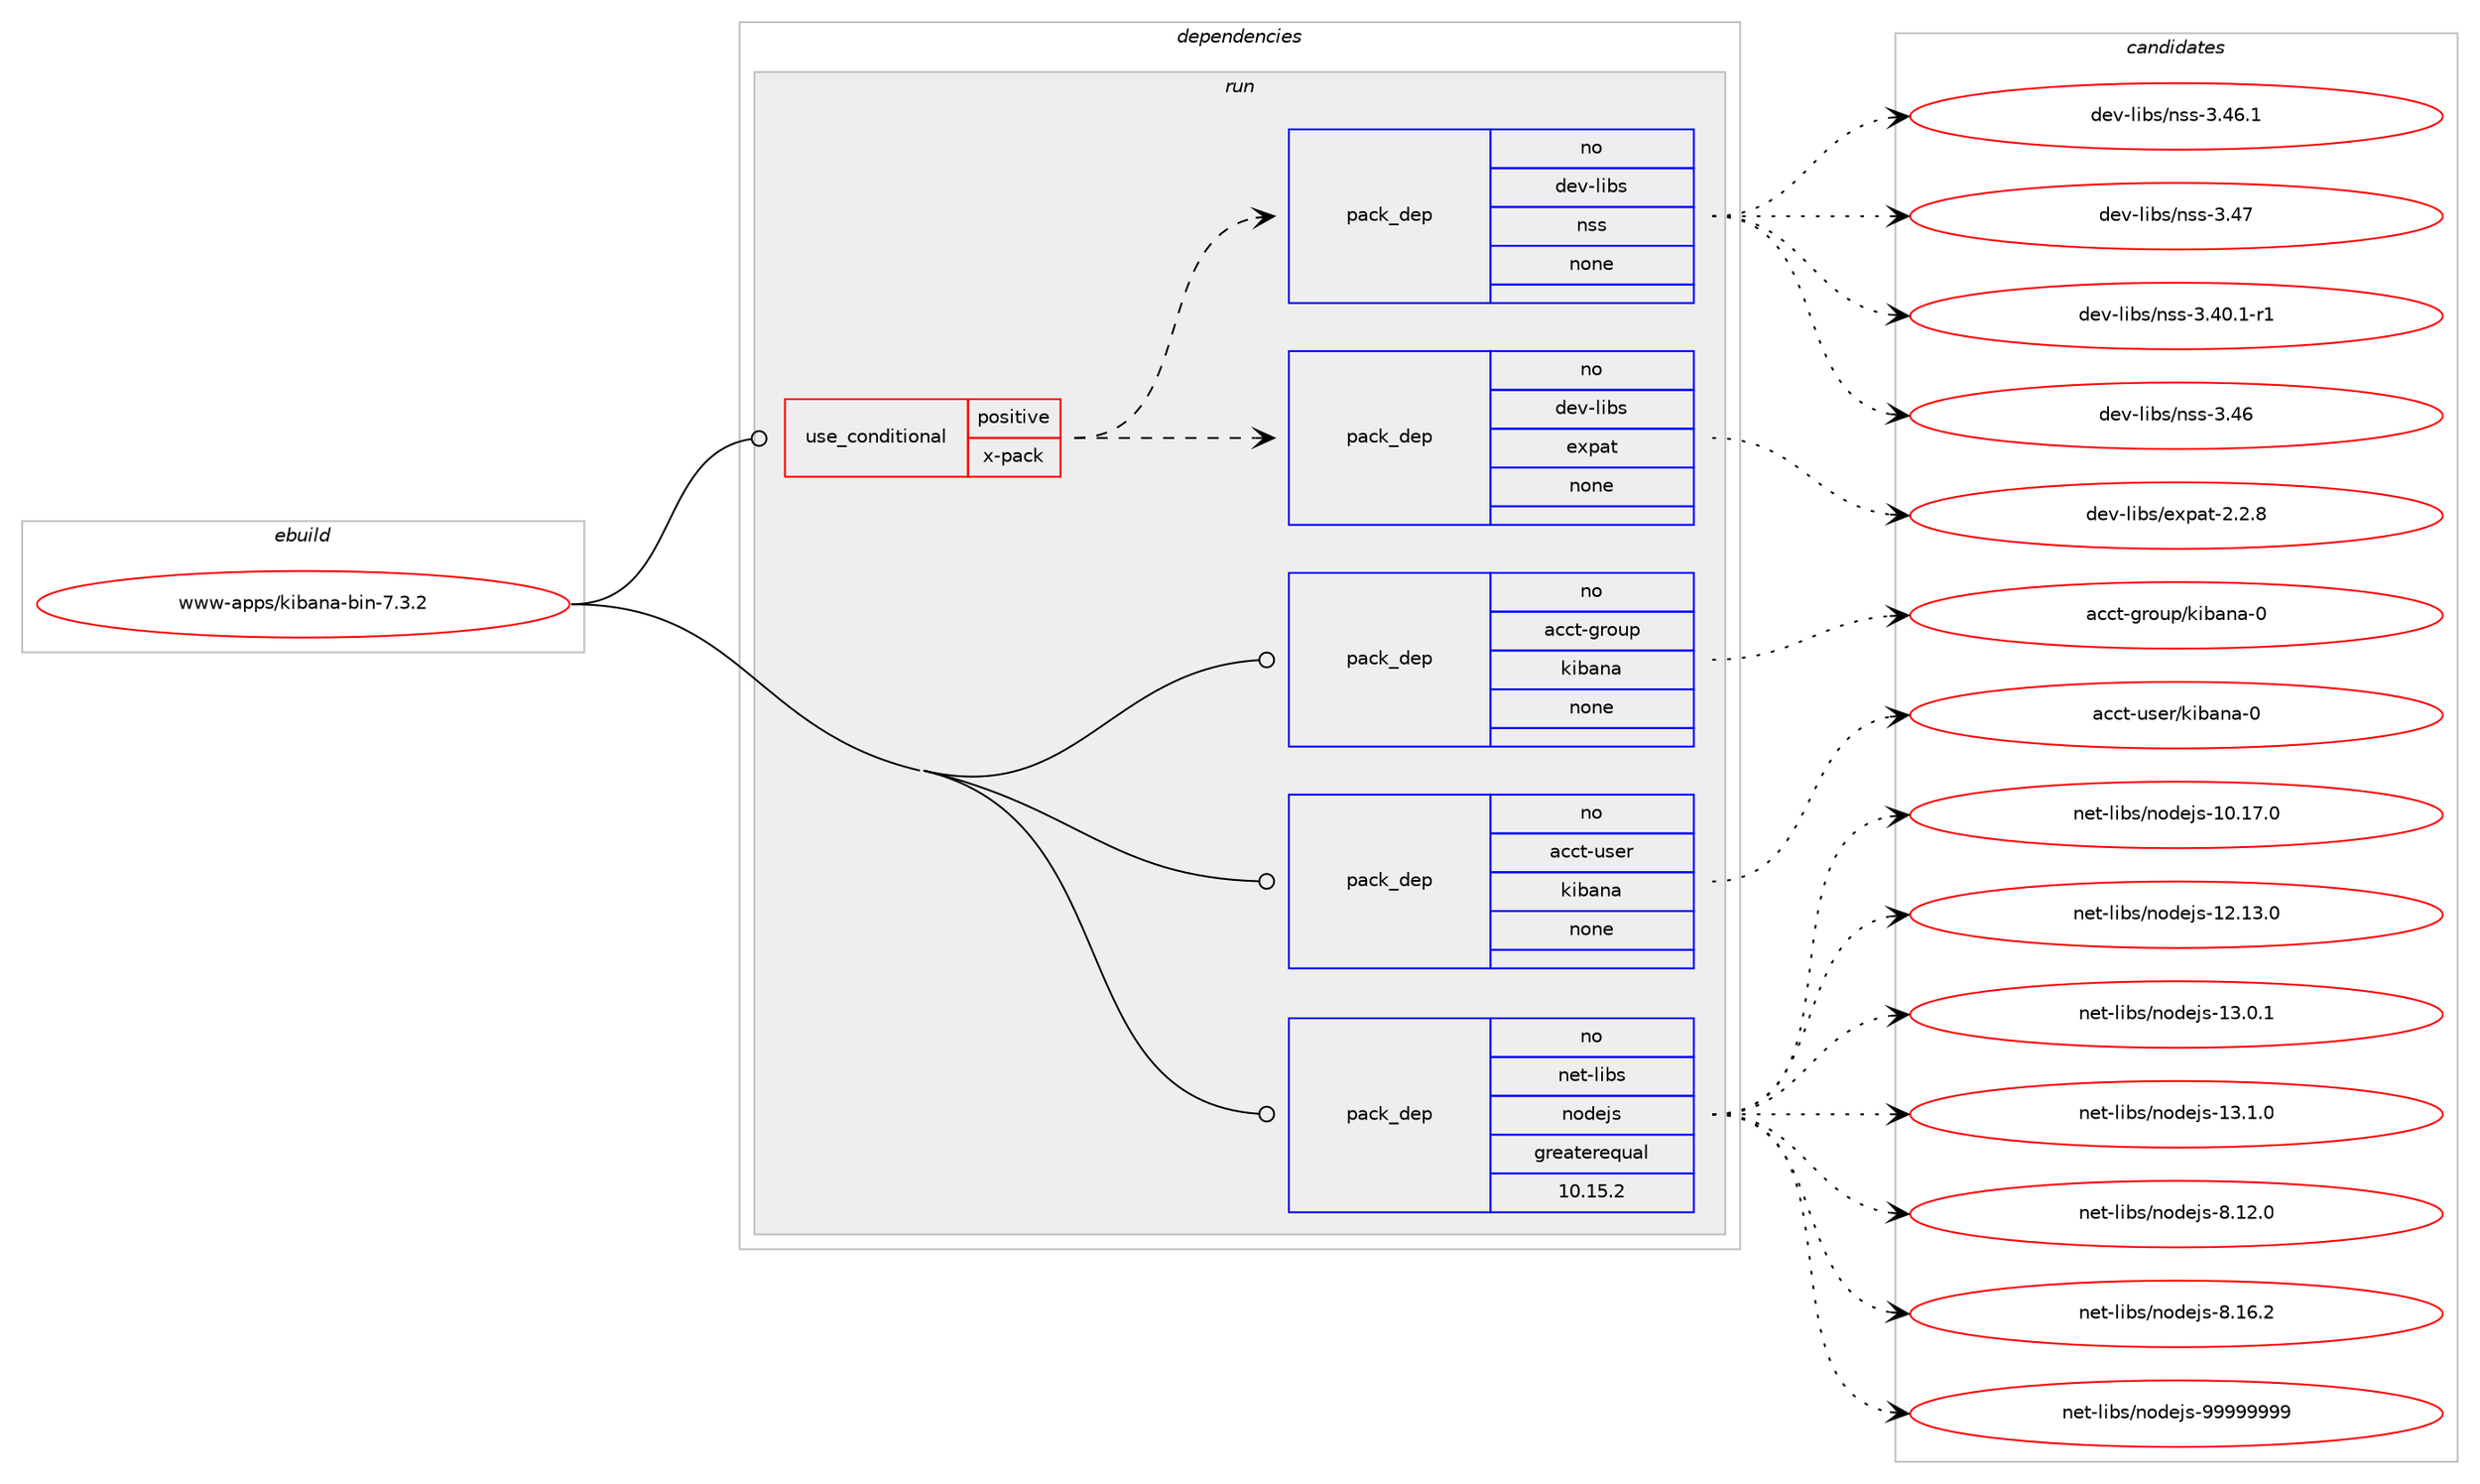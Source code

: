 digraph prolog {

# *************
# Graph options
# *************

newrank=true;
concentrate=true;
compound=true;
graph [rankdir=LR,fontname=Helvetica,fontsize=10,ranksep=1.5];#, ranksep=2.5, nodesep=0.2];
edge  [arrowhead=vee];
node  [fontname=Helvetica,fontsize=10];

# **********
# The ebuild
# **********

subgraph cluster_leftcol {
color=gray;
rank=same;
label=<<i>ebuild</i>>;
id [label="www-apps/kibana-bin-7.3.2", color=red, width=4, href="../www-apps/kibana-bin-7.3.2.svg"];
}

# ****************
# The dependencies
# ****************

subgraph cluster_midcol {
color=gray;
label=<<i>dependencies</i>>;
subgraph cluster_compile {
fillcolor="#eeeeee";
style=filled;
label=<<i>compile</i>>;
}
subgraph cluster_compileandrun {
fillcolor="#eeeeee";
style=filled;
label=<<i>compile and run</i>>;
}
subgraph cluster_run {
fillcolor="#eeeeee";
style=filled;
label=<<i>run</i>>;
subgraph cond216848 {
dependency904485 [label=<<TABLE BORDER="0" CELLBORDER="1" CELLSPACING="0" CELLPADDING="4"><TR><TD ROWSPAN="3" CELLPADDING="10">use_conditional</TD></TR><TR><TD>positive</TD></TR><TR><TD>x-pack</TD></TR></TABLE>>, shape=none, color=red];
subgraph pack671350 {
dependency904486 [label=<<TABLE BORDER="0" CELLBORDER="1" CELLSPACING="0" CELLPADDING="4" WIDTH="220"><TR><TD ROWSPAN="6" CELLPADDING="30">pack_dep</TD></TR><TR><TD WIDTH="110">no</TD></TR><TR><TD>dev-libs</TD></TR><TR><TD>expat</TD></TR><TR><TD>none</TD></TR><TR><TD></TD></TR></TABLE>>, shape=none, color=blue];
}
dependency904485:e -> dependency904486:w [weight=20,style="dashed",arrowhead="vee"];
subgraph pack671351 {
dependency904487 [label=<<TABLE BORDER="0" CELLBORDER="1" CELLSPACING="0" CELLPADDING="4" WIDTH="220"><TR><TD ROWSPAN="6" CELLPADDING="30">pack_dep</TD></TR><TR><TD WIDTH="110">no</TD></TR><TR><TD>dev-libs</TD></TR><TR><TD>nss</TD></TR><TR><TD>none</TD></TR><TR><TD></TD></TR></TABLE>>, shape=none, color=blue];
}
dependency904485:e -> dependency904487:w [weight=20,style="dashed",arrowhead="vee"];
}
id:e -> dependency904485:w [weight=20,style="solid",arrowhead="odot"];
subgraph pack671352 {
dependency904488 [label=<<TABLE BORDER="0" CELLBORDER="1" CELLSPACING="0" CELLPADDING="4" WIDTH="220"><TR><TD ROWSPAN="6" CELLPADDING="30">pack_dep</TD></TR><TR><TD WIDTH="110">no</TD></TR><TR><TD>acct-group</TD></TR><TR><TD>kibana</TD></TR><TR><TD>none</TD></TR><TR><TD></TD></TR></TABLE>>, shape=none, color=blue];
}
id:e -> dependency904488:w [weight=20,style="solid",arrowhead="odot"];
subgraph pack671353 {
dependency904489 [label=<<TABLE BORDER="0" CELLBORDER="1" CELLSPACING="0" CELLPADDING="4" WIDTH="220"><TR><TD ROWSPAN="6" CELLPADDING="30">pack_dep</TD></TR><TR><TD WIDTH="110">no</TD></TR><TR><TD>acct-user</TD></TR><TR><TD>kibana</TD></TR><TR><TD>none</TD></TR><TR><TD></TD></TR></TABLE>>, shape=none, color=blue];
}
id:e -> dependency904489:w [weight=20,style="solid",arrowhead="odot"];
subgraph pack671354 {
dependency904490 [label=<<TABLE BORDER="0" CELLBORDER="1" CELLSPACING="0" CELLPADDING="4" WIDTH="220"><TR><TD ROWSPAN="6" CELLPADDING="30">pack_dep</TD></TR><TR><TD WIDTH="110">no</TD></TR><TR><TD>net-libs</TD></TR><TR><TD>nodejs</TD></TR><TR><TD>greaterequal</TD></TR><TR><TD>10.15.2</TD></TR></TABLE>>, shape=none, color=blue];
}
id:e -> dependency904490:w [weight=20,style="solid",arrowhead="odot"];
}
}

# **************
# The candidates
# **************

subgraph cluster_choices {
rank=same;
color=gray;
label=<<i>candidates</i>>;

subgraph choice671350 {
color=black;
nodesep=1;
choice10010111845108105981154710112011297116455046504656 [label="dev-libs/expat-2.2.8", color=red, width=4,href="../dev-libs/expat-2.2.8.svg"];
dependency904486:e -> choice10010111845108105981154710112011297116455046504656:w [style=dotted,weight="100"];
}
subgraph choice671351 {
color=black;
nodesep=1;
choice100101118451081059811547110115115455146524846494511449 [label="dev-libs/nss-3.40.1-r1", color=red, width=4,href="../dev-libs/nss-3.40.1-r1.svg"];
choice1001011184510810598115471101151154551465254 [label="dev-libs/nss-3.46", color=red, width=4,href="../dev-libs/nss-3.46.svg"];
choice10010111845108105981154711011511545514652544649 [label="dev-libs/nss-3.46.1", color=red, width=4,href="../dev-libs/nss-3.46.1.svg"];
choice1001011184510810598115471101151154551465255 [label="dev-libs/nss-3.47", color=red, width=4,href="../dev-libs/nss-3.47.svg"];
dependency904487:e -> choice100101118451081059811547110115115455146524846494511449:w [style=dotted,weight="100"];
dependency904487:e -> choice1001011184510810598115471101151154551465254:w [style=dotted,weight="100"];
dependency904487:e -> choice10010111845108105981154711011511545514652544649:w [style=dotted,weight="100"];
dependency904487:e -> choice1001011184510810598115471101151154551465255:w [style=dotted,weight="100"];
}
subgraph choice671352 {
color=black;
nodesep=1;
choice97999911645103114111117112471071059897110974548 [label="acct-group/kibana-0", color=red, width=4,href="../acct-group/kibana-0.svg"];
dependency904488:e -> choice97999911645103114111117112471071059897110974548:w [style=dotted,weight="100"];
}
subgraph choice671353 {
color=black;
nodesep=1;
choice97999911645117115101114471071059897110974548 [label="acct-user/kibana-0", color=red, width=4,href="../acct-user/kibana-0.svg"];
dependency904489:e -> choice97999911645117115101114471071059897110974548:w [style=dotted,weight="100"];
}
subgraph choice671354 {
color=black;
nodesep=1;
choice1101011164510810598115471101111001011061154549484649554648 [label="net-libs/nodejs-10.17.0", color=red, width=4,href="../net-libs/nodejs-10.17.0.svg"];
choice1101011164510810598115471101111001011061154549504649514648 [label="net-libs/nodejs-12.13.0", color=red, width=4,href="../net-libs/nodejs-12.13.0.svg"];
choice11010111645108105981154711011110010110611545495146484649 [label="net-libs/nodejs-13.0.1", color=red, width=4,href="../net-libs/nodejs-13.0.1.svg"];
choice11010111645108105981154711011110010110611545495146494648 [label="net-libs/nodejs-13.1.0", color=red, width=4,href="../net-libs/nodejs-13.1.0.svg"];
choice11010111645108105981154711011110010110611545564649504648 [label="net-libs/nodejs-8.12.0", color=red, width=4,href="../net-libs/nodejs-8.12.0.svg"];
choice11010111645108105981154711011110010110611545564649544650 [label="net-libs/nodejs-8.16.2", color=red, width=4,href="../net-libs/nodejs-8.16.2.svg"];
choice110101116451081059811547110111100101106115455757575757575757 [label="net-libs/nodejs-99999999", color=red, width=4,href="../net-libs/nodejs-99999999.svg"];
dependency904490:e -> choice1101011164510810598115471101111001011061154549484649554648:w [style=dotted,weight="100"];
dependency904490:e -> choice1101011164510810598115471101111001011061154549504649514648:w [style=dotted,weight="100"];
dependency904490:e -> choice11010111645108105981154711011110010110611545495146484649:w [style=dotted,weight="100"];
dependency904490:e -> choice11010111645108105981154711011110010110611545495146494648:w [style=dotted,weight="100"];
dependency904490:e -> choice11010111645108105981154711011110010110611545564649504648:w [style=dotted,weight="100"];
dependency904490:e -> choice11010111645108105981154711011110010110611545564649544650:w [style=dotted,weight="100"];
dependency904490:e -> choice110101116451081059811547110111100101106115455757575757575757:w [style=dotted,weight="100"];
}
}

}
